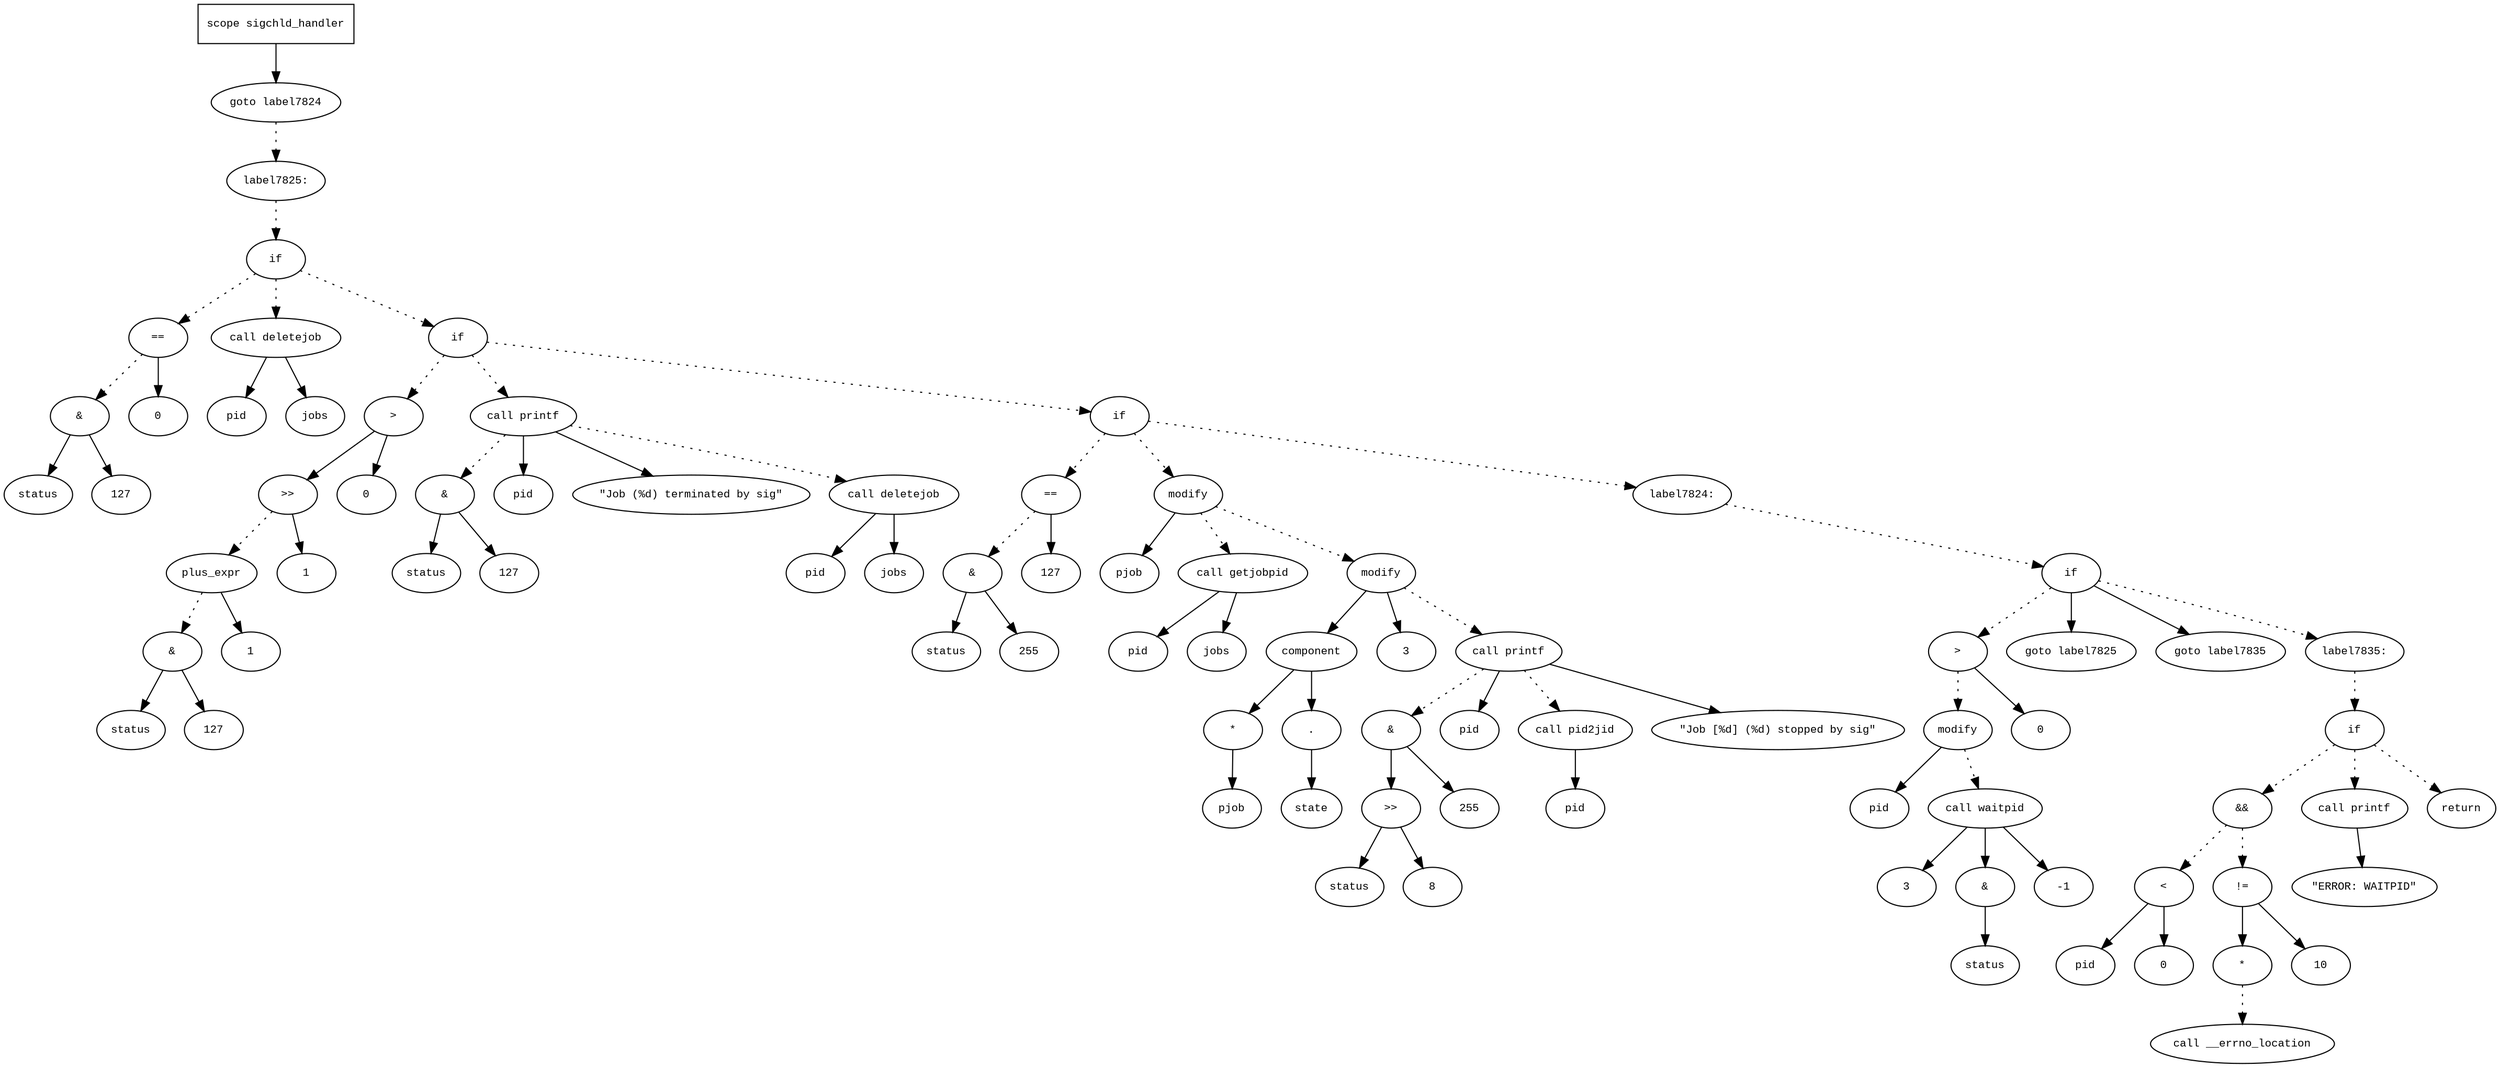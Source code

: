 digraph AST {
  graph [fontname="Times New Roman",fontsize=10];
  node  [fontname="Courier New",fontsize=10];
  edge  [fontname="Times New Roman",fontsize=10];

  node1 [label="scope sigchld_handler",shape=box];
  node2 [label="goto label7824",shape=ellipse];
  node1 -> node2;
  node3 [label="label7825:",shape=ellipse];
  node2 -> node3 [style=dotted];
  node4 [label="if",shape=ellipse];
  node3 -> node4 [style=dotted];
  node5 [label="==",shape=ellipse];
  node6 [label="&",shape=ellipse];
  node7 [label="status",shape=ellipse];
  node6 -> node7;
  node8 [label="127",shape=ellipse];
  node6 -> node8;
  node5 -> node6 [style=dotted];
  node9 [label="0",shape=ellipse];
  node5 -> node9;
  node4 -> node5 [style=dotted];
  node10 [label="call deletejob",shape=ellipse];
  node11 [label="pid",shape=ellipse];
  node10 -> node11;
  node12 [label="jobs",shape=ellipse];
  node10 -> node12;
  node4 -> node10 [style=dotted];
  node13 [label="if",shape=ellipse];
  node4 -> node13 [style=dotted];
  node14 [label=">",shape=ellipse];
  node15 [label=">>",shape=ellipse];
  node16 [label="plus_expr",shape=ellipse];
  node17 [label="&",shape=ellipse];
  node18 [label="status",shape=ellipse];
  node17 -> node18;
  node19 [label="127",shape=ellipse];
  node17 -> node19;
  node16 -> node17 [style=dotted];
  node20 [label="1",shape=ellipse];
  node16 -> node20;
  node15 -> node16 [style=dotted];
  node21 [label="1",shape=ellipse];
  node15 -> node21;
  node14 -> node15;
  node22 [label="0",shape=ellipse];
  node14 -> node22;
  node13 -> node14 [style=dotted];
  node23 [label="call printf",shape=ellipse];
  node24 [label="&",shape=ellipse];
  node25 [label="status",shape=ellipse];
  node24 -> node25;
  node26 [label="127",shape=ellipse];
  node24 -> node26;
  node23 -> node24 [style=dotted];
  node27 [label="pid",shape=ellipse];
  node23 -> node27;
  node28 [label="\"Job (%d) terminated by sig\"",shape=ellipse];
  node23 -> node28;
  node13 -> node23 [style=dotted];
  node29 [label="call deletejob",shape=ellipse];
  node30 [label="pid",shape=ellipse];
  node29 -> node30;
  node31 [label="jobs",shape=ellipse];
  node29 -> node31;
  node23 -> node29 [style=dotted];
  node32 [label="if",shape=ellipse];
  node13 -> node32 [style=dotted];
  node33 [label="==",shape=ellipse];
  node34 [label="&",shape=ellipse];
  node35 [label="status",shape=ellipse];
  node34 -> node35;
  node36 [label="255",shape=ellipse];
  node34 -> node36;
  node33 -> node34 [style=dotted];
  node37 [label="127",shape=ellipse];
  node33 -> node37;
  node32 -> node33 [style=dotted];
  node38 [label="modify",shape=ellipse];
  node39 [label="pjob",shape=ellipse];
  node38 -> node39;
  node40 [label="call getjobpid",shape=ellipse];
  node41 [label="pid",shape=ellipse];
  node40 -> node41;
  node42 [label="jobs",shape=ellipse];
  node40 -> node42;
  node38 -> node40 [style=dotted];
  node32 -> node38 [style=dotted];
  node43 [label="modify",shape=ellipse];
  node44 [label="component",shape=ellipse];
  node43 -> node44;
  node45 [label="*",shape=ellipse];
  node46 [label="pjob",shape=ellipse];
  node45 -> node46;
  node44 -> node45;
  node47 [label=".",shape=ellipse];
  node44 -> node47;
  node48 [label="state",shape=ellipse];
  node47 -> node48;
  node49 [label="3",shape=ellipse];
  node43 -> node49;
  node38 -> node43 [style=dotted];
  node50 [label="call printf",shape=ellipse];
  node51 [label="&",shape=ellipse];
  node52 [label=">>",shape=ellipse];
  node53 [label="status",shape=ellipse];
  node52 -> node53;
  node54 [label="8",shape=ellipse];
  node52 -> node54;
  node51 -> node52;
  node55 [label="255",shape=ellipse];
  node51 -> node55;
  node50 -> node51 [style=dotted];
  node56 [label="pid",shape=ellipse];
  node50 -> node56;
  node57 [label="call pid2jid",shape=ellipse];
  node58 [label="pid",shape=ellipse];
  node57 -> node58;
  node50 -> node57 [style=dotted];
  node59 [label="\"Job [%d] (%d) stopped by sig\"",shape=ellipse];
  node50 -> node59;
  node43 -> node50 [style=dotted];
  node60 [label="label7824:",shape=ellipse];
  node32 -> node60 [style=dotted];
  node61 [label="if",shape=ellipse];
  node60 -> node61 [style=dotted];
  node62 [label=">",shape=ellipse];
  node63 [label="modify",shape=ellipse];
  node64 [label="pid",shape=ellipse];
  node63 -> node64;
  node65 [label="call waitpid",shape=ellipse];
  node66 [label="3",shape=ellipse];
  node65 -> node66;
  node67 [label="&",shape=ellipse];
  node65 -> node67;
  node68 [label="status",shape=ellipse];
  node67 -> node68;
  node69 [label="-1",shape=ellipse];
  node65 -> node69;
  node63 -> node65 [style=dotted];
  node62 -> node63 [style=dotted];
  node70 [label="0",shape=ellipse];
  node62 -> node70;
  node61 -> node62 [style=dotted];
  node71 [label="goto label7825",shape=ellipse];
  node61 -> node71;
  node72 [label="goto label7835",shape=ellipse];
  node61 -> node72;
  node73 [label="label7835:",shape=ellipse];
  node61 -> node73 [style=dotted];
  node74 [label="if",shape=ellipse];
  node73 -> node74 [style=dotted];
  node75 [label="&&",shape=ellipse];
  node76 [label="<",shape=ellipse];
  node77 [label="pid",shape=ellipse];
  node76 -> node77;
  node78 [label="0",shape=ellipse];
  node76 -> node78;
  node75 -> node76 [style=dotted];
  node79 [label="!=",shape=ellipse];
  node80 [label="*",shape=ellipse];
  node81 [label="call __errno_location",shape=ellipse];
  node80 -> node81 [style=dotted];
  node79 -> node80;
  node82 [label="10",shape=ellipse];
  node79 -> node82;
  node75 -> node79 [style=dotted];
  node74 -> node75 [style=dotted];
  node83 [label="call printf",shape=ellipse];
  node84 [label="\"ERROR: WAITPID\"",shape=ellipse];
  node83 -> node84;
  node74 -> node83 [style=dotted];
  node85 [label="return",shape=ellipse];
  node74 -> node85 [style=dotted];
} 